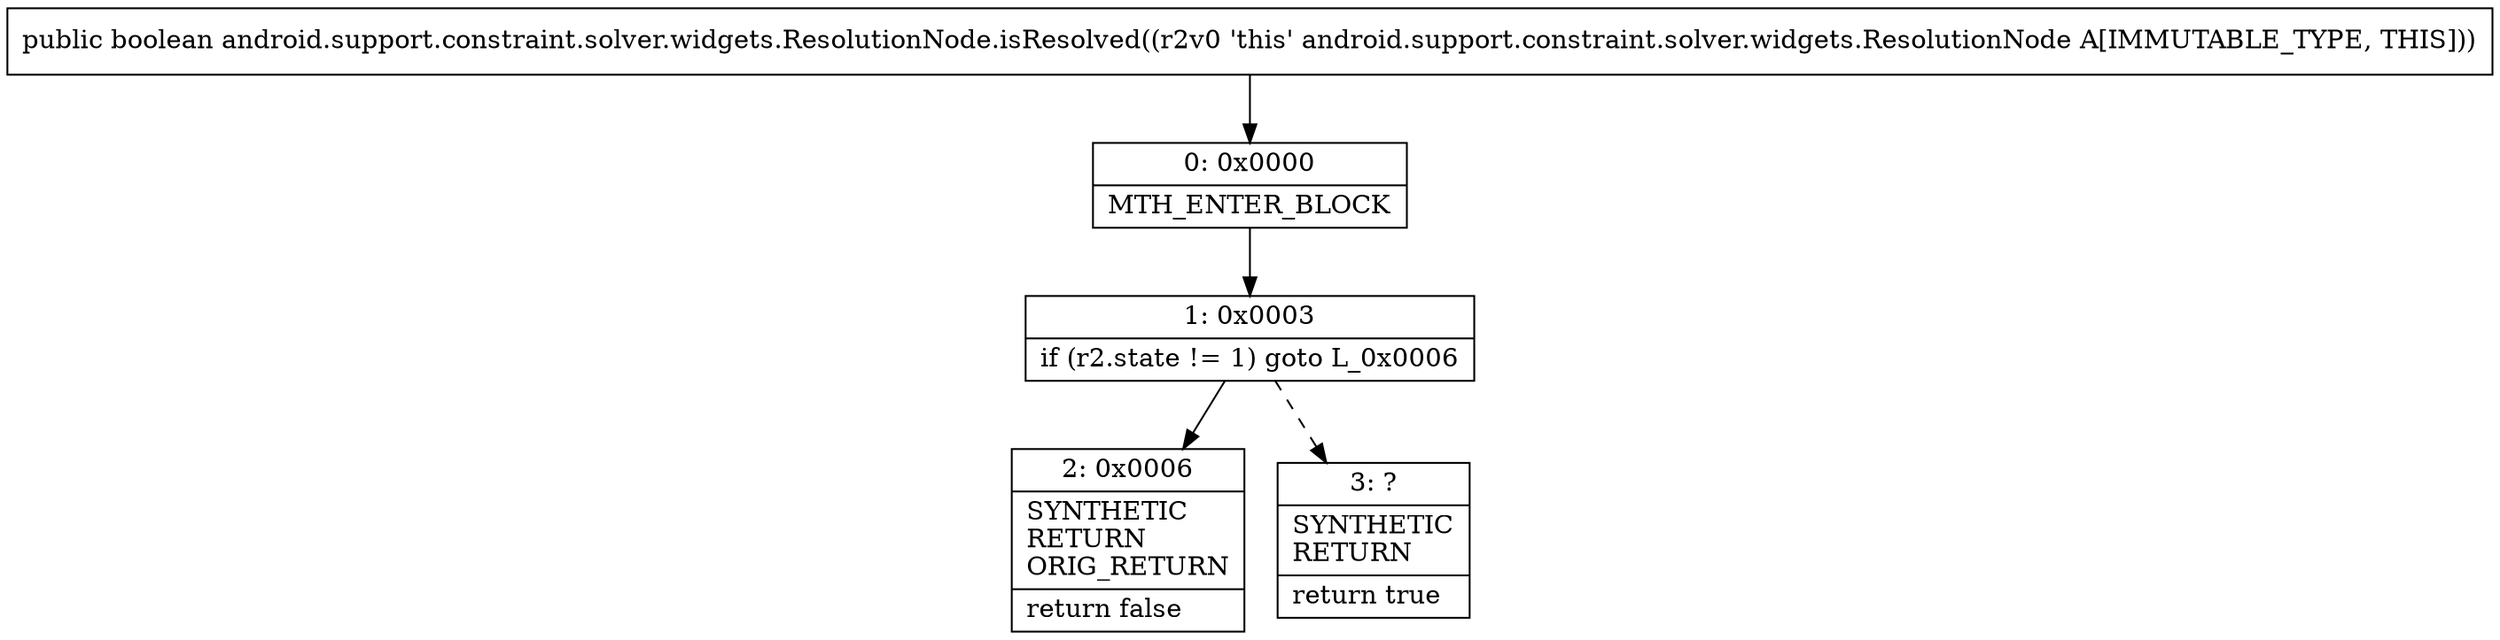 digraph "CFG forandroid.support.constraint.solver.widgets.ResolutionNode.isResolved()Z" {
Node_0 [shape=record,label="{0\:\ 0x0000|MTH_ENTER_BLOCK\l}"];
Node_1 [shape=record,label="{1\:\ 0x0003|if (r2.state != 1) goto L_0x0006\l}"];
Node_2 [shape=record,label="{2\:\ 0x0006|SYNTHETIC\lRETURN\lORIG_RETURN\l|return false\l}"];
Node_3 [shape=record,label="{3\:\ ?|SYNTHETIC\lRETURN\l|return true\l}"];
MethodNode[shape=record,label="{public boolean android.support.constraint.solver.widgets.ResolutionNode.isResolved((r2v0 'this' android.support.constraint.solver.widgets.ResolutionNode A[IMMUTABLE_TYPE, THIS])) }"];
MethodNode -> Node_0;
Node_0 -> Node_1;
Node_1 -> Node_2;
Node_1 -> Node_3[style=dashed];
}

